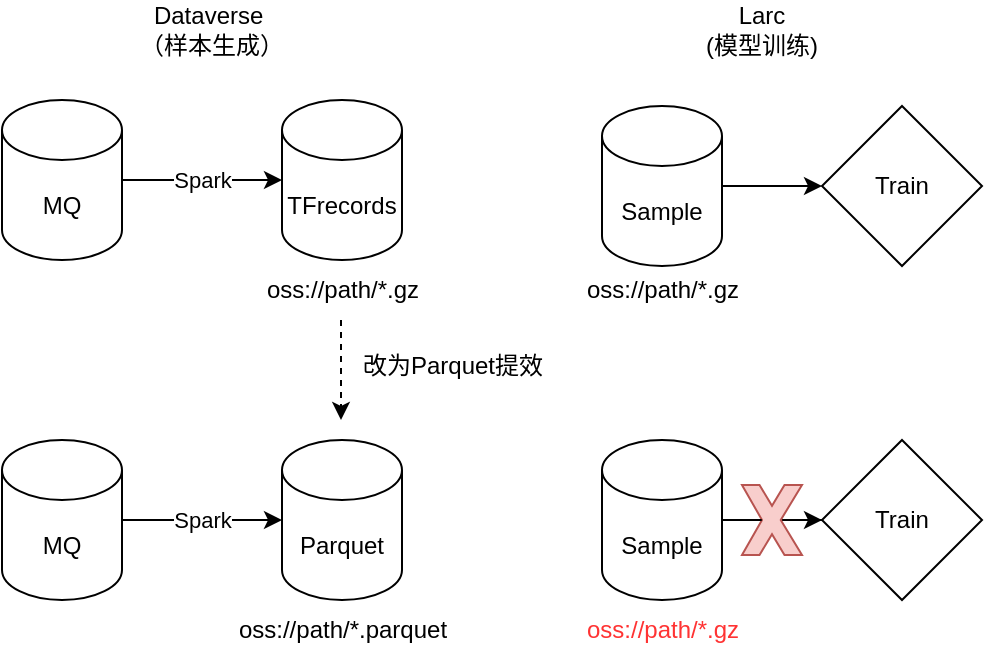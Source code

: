 <mxfile version="25.0.3">
  <diagram name="Page-1" id="yleN1k0fEDNsxrQhTclA">
    <mxGraphModel dx="1026" dy="650" grid="1" gridSize="10" guides="1" tooltips="1" connect="1" arrows="1" fold="1" page="1" pageScale="1" pageWidth="850" pageHeight="1100" math="0" shadow="0">
      <root>
        <mxCell id="0" />
        <mxCell id="1" parent="0" />
        <mxCell id="IbLXkhlVdiIV-Ifzlw0J-9" value="Dataverse&amp;nbsp;&lt;div&gt;（样本生成）&lt;/div&gt;" style="text;html=1;align=center;verticalAlign=middle;whiteSpace=wrap;rounded=0;" vertex="1" parent="1">
          <mxGeometry x="230" y="80" width="90" height="30" as="geometry" />
        </mxCell>
        <mxCell id="IbLXkhlVdiIV-Ifzlw0J-10" value="TFrecords" style="shape=cylinder3;whiteSpace=wrap;html=1;boundedLbl=1;backgroundOutline=1;size=15;" vertex="1" parent="1">
          <mxGeometry x="310" y="130" width="60" height="80" as="geometry" />
        </mxCell>
        <mxCell id="IbLXkhlVdiIV-Ifzlw0J-12" value="Spark" style="edgeStyle=orthogonalEdgeStyle;rounded=0;orthogonalLoop=1;jettySize=auto;html=1;" edge="1" parent="1" source="IbLXkhlVdiIV-Ifzlw0J-11" target="IbLXkhlVdiIV-Ifzlw0J-10">
          <mxGeometry relative="1" as="geometry" />
        </mxCell>
        <mxCell id="IbLXkhlVdiIV-Ifzlw0J-11" value="MQ" style="shape=cylinder3;whiteSpace=wrap;html=1;boundedLbl=1;backgroundOutline=1;size=15;" vertex="1" parent="1">
          <mxGeometry x="170" y="130" width="60" height="80" as="geometry" />
        </mxCell>
        <mxCell id="IbLXkhlVdiIV-Ifzlw0J-14" value="Parquet" style="shape=cylinder3;whiteSpace=wrap;html=1;boundedLbl=1;backgroundOutline=1;size=15;" vertex="1" parent="1">
          <mxGeometry x="310" y="300" width="60" height="80" as="geometry" />
        </mxCell>
        <mxCell id="IbLXkhlVdiIV-Ifzlw0J-15" value="Spark" style="edgeStyle=orthogonalEdgeStyle;rounded=0;orthogonalLoop=1;jettySize=auto;html=1;" edge="1" parent="1" source="IbLXkhlVdiIV-Ifzlw0J-16" target="IbLXkhlVdiIV-Ifzlw0J-14">
          <mxGeometry relative="1" as="geometry" />
        </mxCell>
        <mxCell id="IbLXkhlVdiIV-Ifzlw0J-16" value="MQ" style="shape=cylinder3;whiteSpace=wrap;html=1;boundedLbl=1;backgroundOutline=1;size=15;" vertex="1" parent="1">
          <mxGeometry x="170" y="300" width="60" height="80" as="geometry" />
        </mxCell>
        <mxCell id="IbLXkhlVdiIV-Ifzlw0J-20" value="" style="endArrow=classic;html=1;rounded=0;dashed=1;" edge="1" parent="1">
          <mxGeometry width="50" height="50" relative="1" as="geometry">
            <mxPoint x="339.5" y="240" as="sourcePoint" />
            <mxPoint x="339.5" y="290" as="targetPoint" />
          </mxGeometry>
        </mxCell>
        <mxCell id="IbLXkhlVdiIV-Ifzlw0J-21" value="Larc&lt;div&gt;(模型训练)&lt;/div&gt;" style="text;html=1;align=center;verticalAlign=middle;whiteSpace=wrap;rounded=0;" vertex="1" parent="1">
          <mxGeometry x="520" y="80" width="60" height="30" as="geometry" />
        </mxCell>
        <mxCell id="IbLXkhlVdiIV-Ifzlw0J-24" value="oss://path/*.gz" style="text;html=1;align=center;verticalAlign=middle;resizable=0;points=[];autosize=1;strokeColor=none;fillColor=none;" vertex="1" parent="1">
          <mxGeometry x="290" y="210" width="100" height="30" as="geometry" />
        </mxCell>
        <mxCell id="IbLXkhlVdiIV-Ifzlw0J-25" value="oss://path/*.parquet" style="text;html=1;align=center;verticalAlign=middle;resizable=0;points=[];autosize=1;strokeColor=none;fillColor=none;" vertex="1" parent="1">
          <mxGeometry x="275" y="380" width="130" height="30" as="geometry" />
        </mxCell>
        <mxCell id="IbLXkhlVdiIV-Ifzlw0J-32" value="" style="edgeStyle=orthogonalEdgeStyle;rounded=0;orthogonalLoop=1;jettySize=auto;html=1;" edge="1" parent="1" source="IbLXkhlVdiIV-Ifzlw0J-26" target="IbLXkhlVdiIV-Ifzlw0J-30">
          <mxGeometry relative="1" as="geometry" />
        </mxCell>
        <mxCell id="IbLXkhlVdiIV-Ifzlw0J-26" value="Sample" style="shape=cylinder3;whiteSpace=wrap;html=1;boundedLbl=1;backgroundOutline=1;size=15;" vertex="1" parent="1">
          <mxGeometry x="470" y="133" width="60" height="80" as="geometry" />
        </mxCell>
        <mxCell id="IbLXkhlVdiIV-Ifzlw0J-33" value="" style="edgeStyle=orthogonalEdgeStyle;rounded=0;orthogonalLoop=1;jettySize=auto;html=1;" edge="1" parent="1" source="IbLXkhlVdiIV-Ifzlw0J-34" target="IbLXkhlVdiIV-Ifzlw0J-31">
          <mxGeometry relative="1" as="geometry" />
        </mxCell>
        <mxCell id="IbLXkhlVdiIV-Ifzlw0J-27" value="Sample" style="shape=cylinder3;whiteSpace=wrap;html=1;boundedLbl=1;backgroundOutline=1;size=15;" vertex="1" parent="1">
          <mxGeometry x="470" y="300" width="60" height="80" as="geometry" />
        </mxCell>
        <mxCell id="IbLXkhlVdiIV-Ifzlw0J-28" value="oss://path/*.gz" style="text;html=1;align=center;verticalAlign=middle;resizable=0;points=[];autosize=1;strokeColor=none;fillColor=none;" vertex="1" parent="1">
          <mxGeometry x="450" y="210" width="100" height="30" as="geometry" />
        </mxCell>
        <mxCell id="IbLXkhlVdiIV-Ifzlw0J-29" value="oss://path/*.gz" style="text;html=1;align=center;verticalAlign=middle;resizable=0;points=[];autosize=1;strokeColor=none;fillColor=none;fontColor=#FF3333;" vertex="1" parent="1">
          <mxGeometry x="450" y="380" width="100" height="30" as="geometry" />
        </mxCell>
        <mxCell id="IbLXkhlVdiIV-Ifzlw0J-30" value="Train" style="rhombus;whiteSpace=wrap;html=1;" vertex="1" parent="1">
          <mxGeometry x="580" y="133" width="80" height="80" as="geometry" />
        </mxCell>
        <mxCell id="IbLXkhlVdiIV-Ifzlw0J-31" value="Train" style="rhombus;whiteSpace=wrap;html=1;" vertex="1" parent="1">
          <mxGeometry x="580" y="300" width="80" height="80" as="geometry" />
        </mxCell>
        <mxCell id="IbLXkhlVdiIV-Ifzlw0J-34" value="" style="verticalLabelPosition=bottom;verticalAlign=top;html=1;shape=mxgraph.basic.x;fillColor=#f8cecc;strokeColor=#b85450;" vertex="1" parent="1">
          <mxGeometry x="540" y="322.5" width="30" height="35" as="geometry" />
        </mxCell>
        <mxCell id="IbLXkhlVdiIV-Ifzlw0J-39" value="" style="endArrow=none;html=1;rounded=0;entryX=0.33;entryY=0.5;entryDx=0;entryDy=0;entryPerimeter=0;exitX=1;exitY=0.5;exitDx=0;exitDy=0;exitPerimeter=0;" edge="1" parent="1" source="IbLXkhlVdiIV-Ifzlw0J-27" target="IbLXkhlVdiIV-Ifzlw0J-34">
          <mxGeometry width="50" height="50" relative="1" as="geometry">
            <mxPoint x="400" y="360" as="sourcePoint" />
            <mxPoint x="450" y="310" as="targetPoint" />
          </mxGeometry>
        </mxCell>
        <mxCell id="IbLXkhlVdiIV-Ifzlw0J-40" value="改为Parquet提效" style="text;html=1;align=center;verticalAlign=middle;resizable=0;points=[];autosize=1;strokeColor=none;fillColor=none;" vertex="1" parent="1">
          <mxGeometry x="340" y="248" width="110" height="30" as="geometry" />
        </mxCell>
      </root>
    </mxGraphModel>
  </diagram>
</mxfile>
